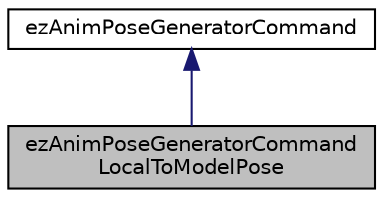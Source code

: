 digraph "ezAnimPoseGeneratorCommandLocalToModelPose"
{
 // LATEX_PDF_SIZE
  edge [fontname="Helvetica",fontsize="10",labelfontname="Helvetica",labelfontsize="10"];
  node [fontname="Helvetica",fontsize="10",shape=record];
  Node1 [label="ezAnimPoseGeneratorCommand\lLocalToModelPose",height=0.2,width=0.4,color="black", fillcolor="grey75", style="filled", fontcolor="black",tooltip="Accepts a single input in local space and converts it to model space."];
  Node2 -> Node1 [dir="back",color="midnightblue",fontsize="10",style="solid",fontname="Helvetica"];
  Node2 [label="ezAnimPoseGeneratorCommand",height=0.2,width=0.4,color="black", fillcolor="white", style="filled",URL="$d4/d1b/structez_anim_pose_generator_command.htm",tooltip="Base class for all pose generator commands."];
}
